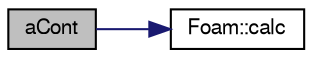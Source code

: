 digraph "aCont"
{
  bgcolor="transparent";
  edge [fontname="FreeSans",fontsize="10",labelfontname="FreeSans",labelfontsize="10"];
  node [fontname="FreeSans",fontsize="10",shape=record];
  rankdir="LR";
  Node618 [label="aCont",height=0.2,width=0.4,color="black", fillcolor="grey75", style="filled", fontcolor="black"];
  Node618 -> Node619 [color="midnightblue",fontsize="10",style="solid",fontname="FreeSans"];
  Node619 [label="Foam::calc",height=0.2,width=0.4,color="black",URL="$a21124.html#a0cd162e2e073202837b26ee22bda5c1d"];
}
